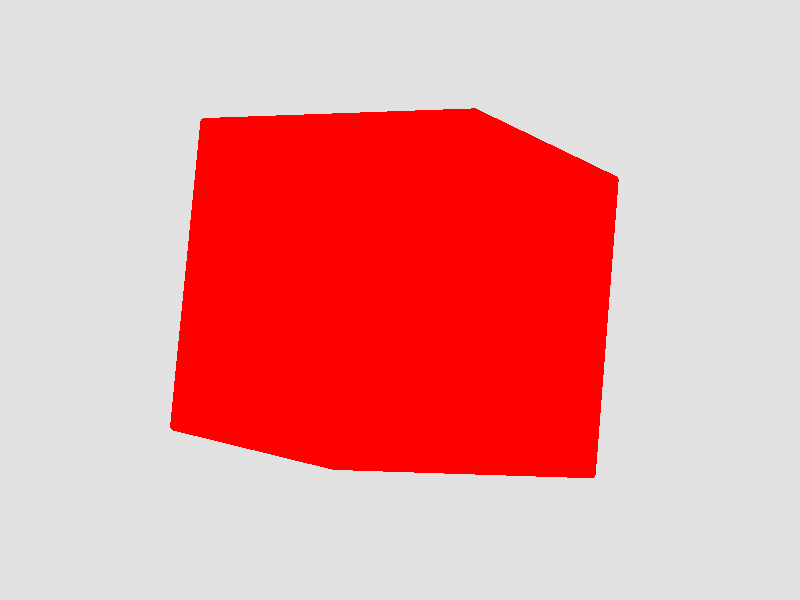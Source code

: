 #include "colors.inc"

camera {
 location <0, 0, -20>
 look_at 0
 angle 15
}

light_source { <3, 15, -20> White }
background { Gray75 }

#declare frame_w = 0.03;

union {
 union {
  cylinder { <-1, -1, -1>, <1, -1, -1>, frame_w }
  cylinder { <1, -1, -1>, <1, 1, -1>, frame_w }
  cylinder { <1, 1, -1>, <-1, 1, -1>, frame_w }
  cylinder { <-1, 1, -1>, <-1, -1, -1>, frame_w }

  cylinder { <-1, -1, 1>, <1, -1, 1>, frame_w }
  cylinder { <1, -1, 1>, <1, 1, 1>, frame_w }
  cylinder { <1, 1, 1>, <-1, 1, 1>, frame_w }
  cylinder { <-1, 1, 1>, <-1, -1, 1>, frame_w }

  cylinder { <-1, -1, 1>, <-1, -1, -1>, frame_w }
  cylinder { <1, -1, 1>, <1, -1, -1>, frame_w }
  cylinder { <1, 1, 1>, <1, 1, -1>, frame_w }
  cylinder { <-1, 1, 1>, <-1, 1, -1>, frame_w }

  sphere { <-1, -1, -1>, frame_w }
  sphere { <1, -1, -1>, frame_w }
  sphere { <1, 1, -1>, frame_w }
  sphere { <-1, 1, -1>, frame_w }
  sphere { <-1, -1, 1>, frame_w }
  sphere { <1, -1, 1>, frame_w }
  sphere { <1, 1, 1>, frame_w }
  sphere { <-1, 1, 1>, frame_w }

  texture {
   pigment { color Red }
   finish { ambient .2 diffuse 0.8 specular 1 }
  }
 }

 box {
  <-1, -1, -1>, <1, 1, 1>
  texture { 
   pigment { color Red filter 0.6 }
  }
 }
 rotate <10, 30, 0>
 rotate y * clock * 360
}
